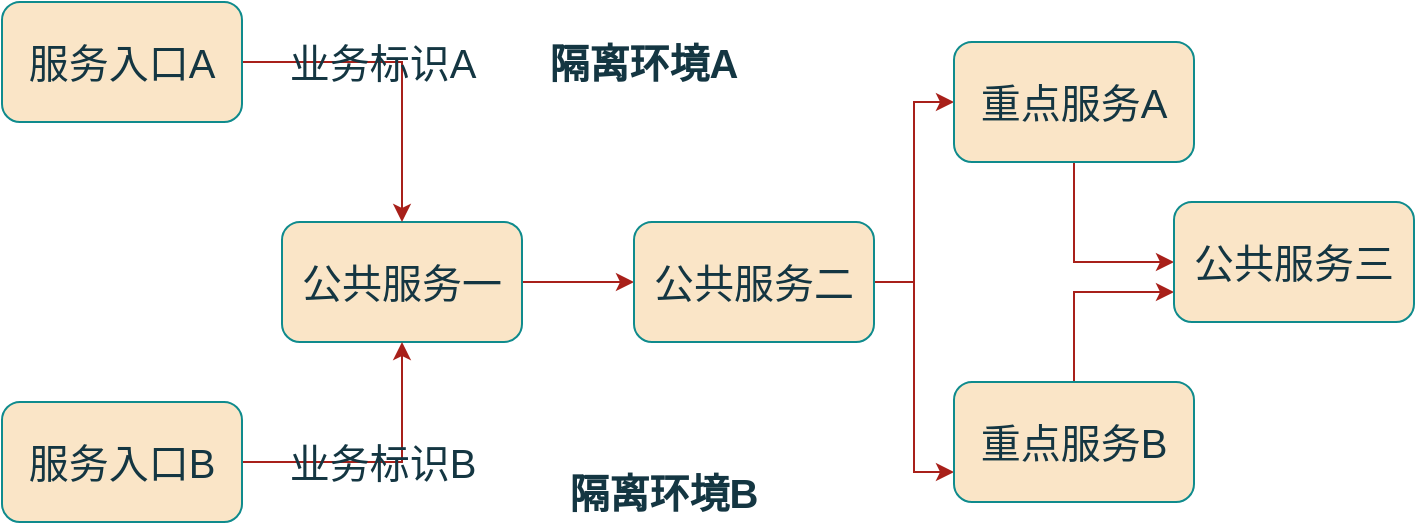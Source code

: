 <mxfile version="24.8.1">
  <diagram name="第 1 页" id="QGbU5vE_7-Jt9Fwh0rBt">
    <mxGraphModel dx="1368" dy="790" grid="1" gridSize="10" guides="1" tooltips="1" connect="1" arrows="1" fold="1" page="1" pageScale="1" pageWidth="827" pageHeight="1169" math="0" shadow="0">
      <root>
        <mxCell id="0" />
        <mxCell id="1" parent="0" />
        <mxCell id="aGoXks9-_UHmIx9KGoyr-1" value="" style="edgeStyle=orthogonalEdgeStyle;rounded=0;orthogonalLoop=1;jettySize=auto;html=1;labelBackgroundColor=none;strokeColor=#A8201A;fontColor=default;" edge="1" parent="1" source="aGoXks9-_UHmIx9KGoyr-2" target="aGoXks9-_UHmIx9KGoyr-5">
          <mxGeometry relative="1" as="geometry" />
        </mxCell>
        <mxCell id="aGoXks9-_UHmIx9KGoyr-2" value="公共服务一" style="rounded=1;whiteSpace=wrap;html=1;labelBackgroundColor=none;fillColor=#FAE5C7;strokeColor=#0F8B8D;fontColor=#143642;fontSize=20;" vertex="1" parent="1">
          <mxGeometry x="244" y="200" width="120" height="60" as="geometry" />
        </mxCell>
        <mxCell id="aGoXks9-_UHmIx9KGoyr-3" style="edgeStyle=orthogonalEdgeStyle;rounded=0;orthogonalLoop=1;jettySize=auto;html=1;entryX=0;entryY=0.5;entryDx=0;entryDy=0;labelBackgroundColor=none;strokeColor=#A8201A;fontColor=default;" edge="1" parent="1" source="aGoXks9-_UHmIx9KGoyr-5" target="aGoXks9-_UHmIx9KGoyr-10">
          <mxGeometry relative="1" as="geometry" />
        </mxCell>
        <mxCell id="aGoXks9-_UHmIx9KGoyr-4" style="edgeStyle=orthogonalEdgeStyle;rounded=0;orthogonalLoop=1;jettySize=auto;html=1;entryX=0;entryY=0.75;entryDx=0;entryDy=0;labelBackgroundColor=none;strokeColor=#A8201A;fontColor=default;" edge="1" parent="1" source="aGoXks9-_UHmIx9KGoyr-5" target="aGoXks9-_UHmIx9KGoyr-12">
          <mxGeometry relative="1" as="geometry" />
        </mxCell>
        <mxCell id="aGoXks9-_UHmIx9KGoyr-5" value="公共服务二" style="rounded=1;whiteSpace=wrap;html=1;labelBackgroundColor=none;fillColor=#FAE5C7;strokeColor=#0F8B8D;fontColor=#143642;fontSize=20;" vertex="1" parent="1">
          <mxGeometry x="420" y="200" width="120" height="60" as="geometry" />
        </mxCell>
        <mxCell id="aGoXks9-_UHmIx9KGoyr-6" value="" style="edgeStyle=orthogonalEdgeStyle;rounded=0;orthogonalLoop=1;jettySize=auto;html=1;labelBackgroundColor=none;strokeColor=#A8201A;fontColor=default;" edge="1" parent="1" source="aGoXks9-_UHmIx9KGoyr-8" target="aGoXks9-_UHmIx9KGoyr-2">
          <mxGeometry relative="1" as="geometry" />
        </mxCell>
        <mxCell id="aGoXks9-_UHmIx9KGoyr-7" value="业务标识A" style="edgeLabel;html=1;align=center;verticalAlign=middle;resizable=0;points=[];labelBackgroundColor=none;fontColor=#143642;fontSize=20;" vertex="1" connectable="0" parent="aGoXks9-_UHmIx9KGoyr-6">
          <mxGeometry x="-0.342" relative="1" as="geometry">
            <mxPoint x="17" as="offset" />
          </mxGeometry>
        </mxCell>
        <mxCell id="aGoXks9-_UHmIx9KGoyr-8" value="&lt;font style=&quot;font-size: 20px;&quot;&gt;服务入口A&lt;/font&gt;" style="rounded=1;whiteSpace=wrap;html=1;labelBackgroundColor=none;fillColor=#FAE5C7;strokeColor=#0F8B8D;fontColor=#143642;fontSize=20;" vertex="1" parent="1">
          <mxGeometry x="104" y="90" width="120" height="60" as="geometry" />
        </mxCell>
        <mxCell id="aGoXks9-_UHmIx9KGoyr-9" style="edgeStyle=orthogonalEdgeStyle;rounded=0;orthogonalLoop=1;jettySize=auto;html=1;entryX=0;entryY=0.5;entryDx=0;entryDy=0;labelBackgroundColor=none;strokeColor=#A8201A;fontColor=default;" edge="1" parent="1" source="aGoXks9-_UHmIx9KGoyr-10" target="aGoXks9-_UHmIx9KGoyr-13">
          <mxGeometry relative="1" as="geometry" />
        </mxCell>
        <mxCell id="aGoXks9-_UHmIx9KGoyr-10" value="重点服务A" style="rounded=1;whiteSpace=wrap;html=1;labelBackgroundColor=none;fillColor=#FAE5C7;strokeColor=#0F8B8D;fontColor=#143642;fontSize=20;" vertex="1" parent="1">
          <mxGeometry x="580" y="110" width="120" height="60" as="geometry" />
        </mxCell>
        <mxCell id="aGoXks9-_UHmIx9KGoyr-11" style="edgeStyle=orthogonalEdgeStyle;rounded=0;orthogonalLoop=1;jettySize=auto;html=1;entryX=0;entryY=0.75;entryDx=0;entryDy=0;labelBackgroundColor=none;strokeColor=#A8201A;fontColor=default;" edge="1" parent="1" source="aGoXks9-_UHmIx9KGoyr-12" target="aGoXks9-_UHmIx9KGoyr-13">
          <mxGeometry relative="1" as="geometry" />
        </mxCell>
        <mxCell id="aGoXks9-_UHmIx9KGoyr-12" value="重点服务B" style="rounded=1;whiteSpace=wrap;html=1;labelBackgroundColor=none;fillColor=#FAE5C7;strokeColor=#0F8B8D;fontColor=#143642;fontSize=20;" vertex="1" parent="1">
          <mxGeometry x="580" y="280" width="120" height="60" as="geometry" />
        </mxCell>
        <mxCell id="aGoXks9-_UHmIx9KGoyr-13" value="公共服务三" style="rounded=1;whiteSpace=wrap;html=1;labelBackgroundColor=none;fillColor=#FAE5C7;strokeColor=#0F8B8D;fontColor=#143642;fontSize=20;" vertex="1" parent="1">
          <mxGeometry x="690" y="190" width="120" height="60" as="geometry" />
        </mxCell>
        <mxCell id="aGoXks9-_UHmIx9KGoyr-14" style="edgeStyle=orthogonalEdgeStyle;rounded=0;orthogonalLoop=1;jettySize=auto;html=1;entryX=0.5;entryY=1;entryDx=0;entryDy=0;labelBackgroundColor=none;strokeColor=#A8201A;fontColor=default;" edge="1" parent="1" source="aGoXks9-_UHmIx9KGoyr-16" target="aGoXks9-_UHmIx9KGoyr-2">
          <mxGeometry relative="1" as="geometry" />
        </mxCell>
        <mxCell id="aGoXks9-_UHmIx9KGoyr-15" value="业务标识B" style="edgeLabel;html=1;align=center;verticalAlign=middle;resizable=0;points=[];labelBackgroundColor=none;fontColor=#143642;fontSize=20;" vertex="1" connectable="0" parent="aGoXks9-_UHmIx9KGoyr-14">
          <mxGeometry x="-0.333" relative="1" as="geometry">
            <mxPoint x="23" as="offset" />
          </mxGeometry>
        </mxCell>
        <mxCell id="aGoXks9-_UHmIx9KGoyr-16" value="服务入口B" style="rounded=1;whiteSpace=wrap;html=1;labelBackgroundColor=none;fillColor=#FAE5C7;strokeColor=#0F8B8D;fontColor=#143642;fontSize=20;" vertex="1" parent="1">
          <mxGeometry x="104" y="290" width="120" height="60" as="geometry" />
        </mxCell>
        <mxCell id="aGoXks9-_UHmIx9KGoyr-17" value="&lt;font style=&quot;font-size: 20px;&quot;&gt;&lt;b&gt;隔离环境A&lt;/b&gt;&lt;/font&gt;" style="text;html=1;align=center;verticalAlign=middle;whiteSpace=wrap;rounded=0;fontColor=#143642;" vertex="1" parent="1">
          <mxGeometry x="370" y="105" width="110" height="30" as="geometry" />
        </mxCell>
        <mxCell id="aGoXks9-_UHmIx9KGoyr-18" value="&lt;font style=&quot;font-size: 20px;&quot;&gt;&lt;b&gt;隔离环境B&lt;/b&gt;&lt;/font&gt;" style="text;html=1;align=center;verticalAlign=middle;whiteSpace=wrap;rounded=0;fontColor=#143642;" vertex="1" parent="1">
          <mxGeometry x="380" y="320" width="110" height="30" as="geometry" />
        </mxCell>
      </root>
    </mxGraphModel>
  </diagram>
</mxfile>
